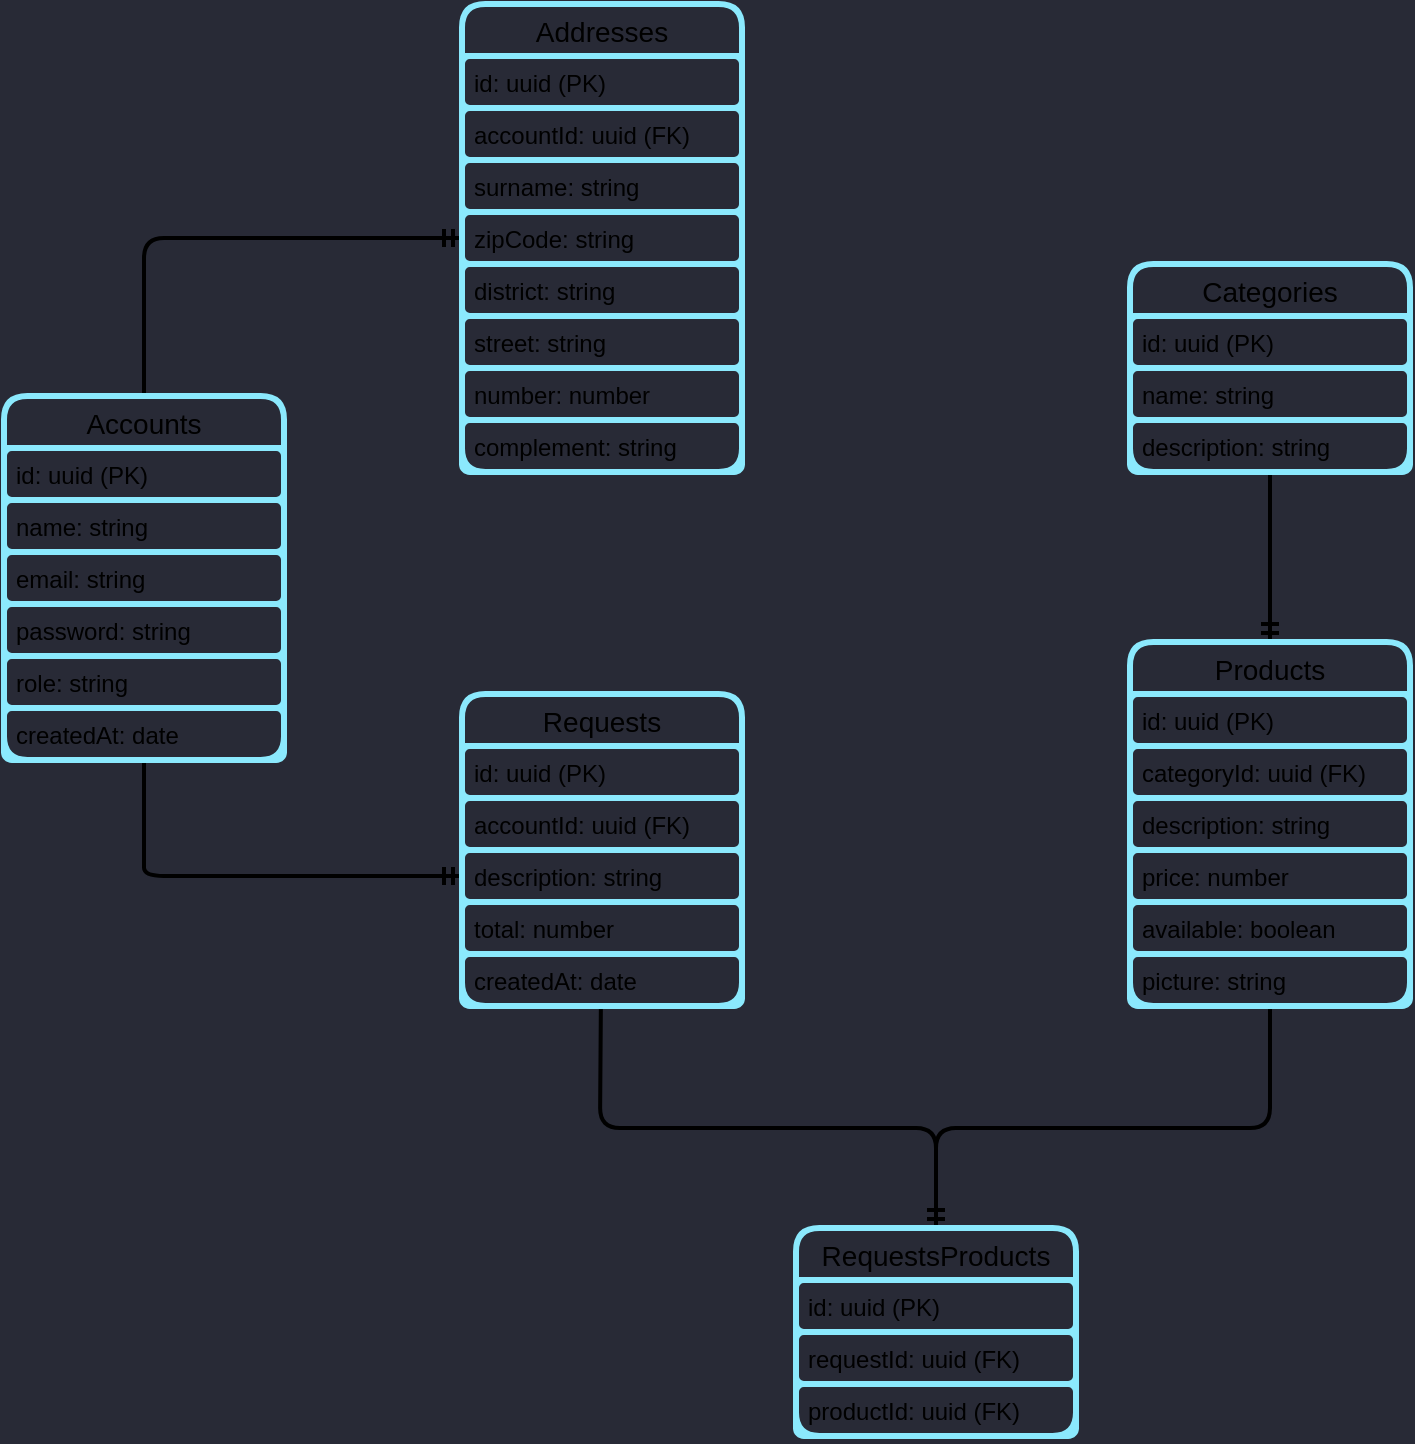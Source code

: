 <mxfile pages="1">
    <diagram id="xk0LYboaFIT9QmwzVqD-" name="Page-1">
        <mxGraphModel dx="1862" dy="860" grid="0" gridSize="10" guides="1" tooltips="1" connect="1" arrows="1" fold="1" page="0" pageScale="1" pageWidth="827" pageHeight="1169" background="#282A36" math="0" shadow="0">
            <root>
                <mxCell id="0"/>
                <mxCell id="1" parent="0"/>
                <mxCell id="153" style="edgeStyle=orthogonalEdgeStyle;rounded=0;orthogonalLoop=1;jettySize=auto;html=1;exitX=0;exitY=0.5;exitDx=0;exitDy=0;entryX=1;entryY=0.5;entryDx=0;entryDy=0;fontSize=13;fontColor=#F8F8F2;strokeWidth=2;strokeColor=#BD93F9;" parent="1" edge="1">
                    <mxGeometry relative="1" as="geometry">
                        <mxPoint x="-102" y="213" as="targetPoint"/>
                    </mxGeometry>
                </mxCell>
                <mxCell id="154" style="edgeStyle=orthogonalEdgeStyle;rounded=0;orthogonalLoop=1;jettySize=auto;html=1;exitX=1;exitY=0.5;exitDx=0;exitDy=0;entryX=0;entryY=0.5;entryDx=0;entryDy=0;strokeColor=#BD93F9;strokeWidth=2;fontSize=13;fontColor=#F8F8F2;" parent="1" edge="1">
                    <mxGeometry relative="1" as="geometry">
                        <mxPoint x="94" y="213" as="sourcePoint"/>
                    </mxGeometry>
                </mxCell>
                <mxCell id="344" style="edgeStyle=none;html=1;entryX=0;entryY=0.5;entryDx=0;entryDy=0;fontSize=14;endArrow=ERmandOne;endFill=0;strokeWidth=2;" parent="1" source="315" target="341" edge="1">
                    <mxGeometry relative="1" as="geometry">
                        <Array as="points">
                            <mxPoint x="-479" y="41"/>
                            <mxPoint x="-479" y="58"/>
                        </Array>
                    </mxGeometry>
                </mxCell>
                <mxCell id="345" style="edgeStyle=none;html=1;entryX=0;entryY=0.5;entryDx=0;entryDy=0;fontSize=14;endArrow=ERmandOne;endFill=0;strokeWidth=2;" parent="1" source="315" target="325" edge="1">
                    <mxGeometry relative="1" as="geometry">
                        <Array as="points">
                            <mxPoint x="-479" y="-261"/>
                        </Array>
                    </mxGeometry>
                </mxCell>
                <mxCell id="315" value="Accounts" style="swimlane;fontStyle=0;childLayout=stackLayout;horizontal=1;startSize=26;fillColor=none;horizontalStack=0;resizeParent=1;resizeParentMax=0;resizeLast=0;collapsible=1;marginBottom=0;strokeColor=#8BE9FD;strokeWidth=3;rounded=1;fontSize=14;noLabel=0;connectable=1;allowArrows=1;expand=1;" parent="1" vertex="1">
                    <mxGeometry x="-549" y="-182" width="140" height="182" as="geometry"/>
                </mxCell>
                <mxCell id="316" value="id: uuid (PK)" style="text;strokeColor=#8BE9FD;fillColor=none;align=left;verticalAlign=top;spacingLeft=4;spacingRight=4;overflow=hidden;rotatable=0;points=[[0,0.5],[1,0.5]];portConstraint=eastwest;strokeWidth=3;rounded=1;noLabel=0;connectable=1;allowArrows=1;expand=1;" parent="315" vertex="1">
                    <mxGeometry y="26" width="140" height="26" as="geometry"/>
                </mxCell>
                <mxCell id="317" value="name: string " style="text;strokeColor=#8BE9FD;fillColor=none;align=left;verticalAlign=top;spacingLeft=4;spacingRight=4;overflow=hidden;rotatable=0;points=[[0,0.5],[1,0.5]];portConstraint=eastwest;strokeWidth=3;rounded=1;noLabel=0;connectable=1;allowArrows=1;expand=1;" parent="315" vertex="1">
                    <mxGeometry y="52" width="140" height="26" as="geometry"/>
                </mxCell>
                <mxCell id="318" value="email: string" style="text;strokeColor=#8BE9FD;fillColor=none;align=left;verticalAlign=top;spacingLeft=4;spacingRight=4;overflow=hidden;rotatable=0;points=[[0,0.5],[1,0.5]];portConstraint=eastwest;strokeWidth=3;rounded=1;noLabel=0;connectable=1;allowArrows=1;expand=1;" parent="315" vertex="1">
                    <mxGeometry y="78" width="140" height="26" as="geometry"/>
                </mxCell>
                <mxCell id="319" value="password: string" style="text;strokeColor=#8BE9FD;fillColor=none;align=left;verticalAlign=top;spacingLeft=4;spacingRight=4;overflow=hidden;rotatable=0;points=[[0,0.5],[1,0.5]];portConstraint=eastwest;strokeWidth=3;rounded=1;noLabel=0;connectable=1;allowArrows=1;expand=1;" parent="315" vertex="1">
                    <mxGeometry y="104" width="140" height="26" as="geometry"/>
                </mxCell>
                <mxCell id="320" value="role: string" style="text;strokeColor=#8BE9FD;fillColor=none;align=left;verticalAlign=top;spacingLeft=4;spacingRight=4;overflow=hidden;rotatable=0;points=[[0,0.5],[1,0.5]];portConstraint=eastwest;strokeWidth=3;rounded=1;noLabel=0;connectable=1;allowArrows=1;expand=1;" parent="315" vertex="1">
                    <mxGeometry y="130" width="140" height="26" as="geometry"/>
                </mxCell>
                <mxCell id="368" value="createdAt: date" style="text;strokeColor=#8BE9FD;fillColor=none;align=left;verticalAlign=top;spacingLeft=4;spacingRight=4;overflow=hidden;rotatable=0;points=[[0,0.5],[1,0.5]];portConstraint=eastwest;strokeWidth=3;rounded=1;noLabel=0;connectable=1;allowArrows=1;expand=1;" parent="315" vertex="1">
                    <mxGeometry y="156" width="140" height="26" as="geometry"/>
                </mxCell>
                <mxCell id="321" value="Addresses" style="swimlane;fontStyle=0;childLayout=stackLayout;horizontal=1;startSize=26;fillColor=none;horizontalStack=0;resizeParent=1;resizeParentMax=0;resizeLast=0;collapsible=1;marginBottom=0;strokeColor=#8BE9FD;strokeWidth=3;rounded=1;fontSize=14;noLabel=0;connectable=1;allowArrows=1;expand=1;" parent="1" vertex="1">
                    <mxGeometry x="-320" y="-378" width="140" height="234" as="geometry"/>
                </mxCell>
                <mxCell id="322" value="id: uuid (PK)" style="text;strokeColor=#8BE9FD;fillColor=none;align=left;verticalAlign=top;spacingLeft=4;spacingRight=4;overflow=hidden;rotatable=0;points=[[0,0.5],[1,0.5]];portConstraint=eastwest;strokeWidth=3;rounded=1;noLabel=0;connectable=1;allowArrows=1;expand=1;" parent="321" vertex="1">
                    <mxGeometry y="26" width="140" height="26" as="geometry"/>
                </mxCell>
                <mxCell id="323" value="accountId: uuid (FK)" style="text;strokeColor=#8BE9FD;fillColor=none;align=left;verticalAlign=top;spacingLeft=4;spacingRight=4;overflow=hidden;rotatable=0;points=[[0,0.5],[1,0.5]];portConstraint=eastwest;strokeWidth=3;rounded=1;noLabel=0;connectable=1;allowArrows=1;expand=1;" parent="321" vertex="1">
                    <mxGeometry y="52" width="140" height="26" as="geometry"/>
                </mxCell>
                <mxCell id="324" value="surname: string" style="text;strokeColor=#8BE9FD;fillColor=none;align=left;verticalAlign=top;spacingLeft=4;spacingRight=4;overflow=hidden;rotatable=0;points=[[0,0.5],[1,0.5]];portConstraint=eastwest;strokeWidth=3;rounded=1;noLabel=0;connectable=1;allowArrows=1;expand=1;" parent="321" vertex="1">
                    <mxGeometry y="78" width="140" height="26" as="geometry"/>
                </mxCell>
                <mxCell id="325" value="zipCode: string" style="text;strokeColor=#8BE9FD;fillColor=none;align=left;verticalAlign=top;spacingLeft=4;spacingRight=4;overflow=hidden;rotatable=0;points=[[0,0.5],[1,0.5]];portConstraint=eastwest;strokeWidth=3;rounded=1;noLabel=0;connectable=1;allowArrows=1;expand=1;" parent="321" vertex="1">
                    <mxGeometry y="104" width="140" height="26" as="geometry"/>
                </mxCell>
                <mxCell id="326" value="district: string" style="text;strokeColor=#8BE9FD;fillColor=none;align=left;verticalAlign=top;spacingLeft=4;spacingRight=4;overflow=hidden;rotatable=0;points=[[0,0.5],[1,0.5]];portConstraint=eastwest;strokeWidth=3;rounded=1;noLabel=0;connectable=1;allowArrows=1;expand=1;" parent="321" vertex="1">
                    <mxGeometry y="130" width="140" height="26" as="geometry"/>
                </mxCell>
                <mxCell id="328" value="street: string" style="text;strokeColor=#8BE9FD;fillColor=none;align=left;verticalAlign=top;spacingLeft=4;spacingRight=4;overflow=hidden;rotatable=0;points=[[0,0.5],[1,0.5]];portConstraint=eastwest;strokeWidth=3;rounded=1;noLabel=0;connectable=1;allowArrows=1;expand=1;" parent="321" vertex="1">
                    <mxGeometry y="156" width="140" height="26" as="geometry"/>
                </mxCell>
                <mxCell id="329" value="number: number" style="text;strokeColor=#8BE9FD;fillColor=none;align=left;verticalAlign=top;spacingLeft=4;spacingRight=4;overflow=hidden;rotatable=0;points=[[0,0.5],[1,0.5]];portConstraint=eastwest;strokeWidth=3;rounded=1;noLabel=0;connectable=1;allowArrows=1;expand=1;" parent="321" vertex="1">
                    <mxGeometry y="182" width="140" height="26" as="geometry"/>
                </mxCell>
                <mxCell id="330" value="complement: string" style="text;strokeColor=#8BE9FD;fillColor=none;align=left;verticalAlign=top;spacingLeft=4;spacingRight=4;overflow=hidden;rotatable=0;points=[[0,0.5],[1,0.5]];portConstraint=eastwest;strokeWidth=3;rounded=1;noLabel=0;connectable=1;allowArrows=1;expand=1;" parent="321" vertex="1">
                    <mxGeometry y="208" width="140" height="26" as="geometry"/>
                </mxCell>
                <mxCell id="366" style="edgeStyle=none;html=1;entryX=0.5;entryY=0;entryDx=0;entryDy=0;fontSize=14;endArrow=ERmandOne;endFill=0;strokeWidth=2;" parent="1" source="338" target="361" edge="1">
                    <mxGeometry relative="1" as="geometry">
                        <Array as="points">
                            <mxPoint x="-251" y="184"/>
                            <mxPoint x="-83" y="184"/>
                        </Array>
                    </mxGeometry>
                </mxCell>
                <mxCell id="338" value="Requests" style="swimlane;fontStyle=0;childLayout=stackLayout;horizontal=1;startSize=26;fillColor=none;horizontalStack=0;resizeParent=1;resizeParentMax=0;resizeLast=0;collapsible=1;marginBottom=0;strokeColor=#8BE9FD;strokeWidth=3;rounded=1;fontSize=14;noLabel=0;connectable=1;allowArrows=1;expand=1;" parent="1" vertex="1">
                    <mxGeometry x="-320" y="-33" width="140" height="156" as="geometry"/>
                </mxCell>
                <mxCell id="339" value="id: uuid (PK)" style="text;strokeColor=#8BE9FD;fillColor=none;align=left;verticalAlign=top;spacingLeft=4;spacingRight=4;overflow=hidden;rotatable=0;points=[[0,0.5],[1,0.5]];portConstraint=eastwest;strokeWidth=3;rounded=1;noLabel=0;connectable=1;allowArrows=1;expand=1;" parent="338" vertex="1">
                    <mxGeometry y="26" width="140" height="26" as="geometry"/>
                </mxCell>
                <mxCell id="340" value="accountId: uuid (FK)" style="text;strokeColor=#8BE9FD;fillColor=none;align=left;verticalAlign=top;spacingLeft=4;spacingRight=4;overflow=hidden;rotatable=0;points=[[0,0.5],[1,0.5]];portConstraint=eastwest;strokeWidth=3;rounded=1;noLabel=0;connectable=1;allowArrows=1;expand=1;" parent="338" vertex="1">
                    <mxGeometry y="52" width="140" height="26" as="geometry"/>
                </mxCell>
                <mxCell id="341" value="description: string" style="text;strokeColor=#8BE9FD;fillColor=none;align=left;verticalAlign=top;spacingLeft=4;spacingRight=4;overflow=hidden;rotatable=0;points=[[0,0.5],[1,0.5]];portConstraint=eastwest;strokeWidth=3;rounded=1;noLabel=0;connectable=1;allowArrows=1;expand=1;" parent="338" vertex="1">
                    <mxGeometry y="78" width="140" height="26" as="geometry"/>
                </mxCell>
                <mxCell id="342" value="total: number" style="text;strokeColor=#8BE9FD;fillColor=none;align=left;verticalAlign=top;spacingLeft=4;spacingRight=4;overflow=hidden;rotatable=0;points=[[0,0.5],[1,0.5]];portConstraint=eastwest;strokeWidth=3;rounded=1;noLabel=0;connectable=1;allowArrows=1;expand=1;" parent="338" vertex="1">
                    <mxGeometry y="104" width="140" height="26" as="geometry"/>
                </mxCell>
                <mxCell id="343" value="createdAt: date" style="text;strokeColor=#8BE9FD;fillColor=none;align=left;verticalAlign=top;spacingLeft=4;spacingRight=4;overflow=hidden;rotatable=0;points=[[0,0.5],[1,0.5]];portConstraint=eastwest;strokeWidth=3;rounded=1;noLabel=0;connectable=1;allowArrows=1;expand=1;" parent="338" vertex="1">
                    <mxGeometry y="130" width="140" height="26" as="geometry"/>
                </mxCell>
                <mxCell id="360" style="edgeStyle=none;html=1;entryX=0.5;entryY=0;entryDx=0;entryDy=0;fontSize=14;endArrow=ERmandOne;endFill=0;strokeWidth=2;" parent="1" source="346" target="353" edge="1">
                    <mxGeometry relative="1" as="geometry"/>
                </mxCell>
                <mxCell id="346" value="Categories" style="swimlane;fontStyle=0;childLayout=stackLayout;horizontal=1;startSize=26;fillColor=none;horizontalStack=0;resizeParent=1;resizeParentMax=0;resizeLast=0;collapsible=1;marginBottom=0;strokeColor=#8BE9FD;strokeWidth=3;rounded=1;fontSize=14;noLabel=0;connectable=1;allowArrows=1;expand=1;" parent="1" vertex="1">
                    <mxGeometry x="14" y="-248" width="140" height="104" as="geometry"/>
                </mxCell>
                <mxCell id="347" value="id: uuid (PK)" style="text;strokeColor=#8BE9FD;fillColor=none;align=left;verticalAlign=top;spacingLeft=4;spacingRight=4;overflow=hidden;rotatable=0;points=[[0,0.5],[1,0.5]];portConstraint=eastwest;strokeWidth=3;rounded=1;noLabel=0;connectable=1;allowArrows=1;expand=1;" parent="346" vertex="1">
                    <mxGeometry y="26" width="140" height="26" as="geometry"/>
                </mxCell>
                <mxCell id="348" value="name: string" style="text;strokeColor=#8BE9FD;fillColor=none;align=left;verticalAlign=top;spacingLeft=4;spacingRight=4;overflow=hidden;rotatable=0;points=[[0,0.5],[1,0.5]];portConstraint=eastwest;strokeWidth=3;rounded=1;noLabel=0;connectable=1;allowArrows=1;expand=1;" parent="346" vertex="1">
                    <mxGeometry y="52" width="140" height="26" as="geometry"/>
                </mxCell>
                <mxCell id="349" value="description: string" style="text;strokeColor=#8BE9FD;fillColor=none;align=left;verticalAlign=top;spacingLeft=4;spacingRight=4;overflow=hidden;rotatable=0;points=[[0,0.5],[1,0.5]];portConstraint=eastwest;strokeWidth=3;rounded=1;noLabel=0;connectable=1;allowArrows=1;expand=1;" parent="346" vertex="1">
                    <mxGeometry y="78" width="140" height="26" as="geometry"/>
                </mxCell>
                <mxCell id="365" style="edgeStyle=none;html=1;entryX=0.5;entryY=0;entryDx=0;entryDy=0;fontSize=14;endArrow=ERmandOne;endFill=0;strokeWidth=2;" parent="1" source="353" target="361" edge="1">
                    <mxGeometry relative="1" as="geometry">
                        <Array as="points">
                            <mxPoint x="84" y="184"/>
                            <mxPoint x="-83" y="184"/>
                        </Array>
                    </mxGeometry>
                </mxCell>
                <mxCell id="353" value="Products" style="swimlane;fontStyle=0;childLayout=stackLayout;horizontal=1;startSize=26;fillColor=none;horizontalStack=0;resizeParent=1;resizeParentMax=0;resizeLast=0;collapsible=1;marginBottom=0;strokeColor=#8BE9FD;strokeWidth=3;rounded=1;fontSize=14;noLabel=0;connectable=1;allowArrows=1;expand=1;" parent="1" vertex="1">
                    <mxGeometry x="14" y="-59" width="140" height="182" as="geometry"/>
                </mxCell>
                <mxCell id="354" value="id: uuid (PK)" style="text;strokeColor=#8BE9FD;fillColor=none;align=left;verticalAlign=top;spacingLeft=4;spacingRight=4;overflow=hidden;rotatable=0;points=[[0,0.5],[1,0.5]];portConstraint=eastwest;strokeWidth=3;rounded=1;noLabel=0;connectable=1;allowArrows=1;expand=1;" parent="353" vertex="1">
                    <mxGeometry y="26" width="140" height="26" as="geometry"/>
                </mxCell>
                <mxCell id="355" value="categoryId: uuid (FK)" style="text;strokeColor=#8BE9FD;fillColor=none;align=left;verticalAlign=top;spacingLeft=4;spacingRight=4;overflow=hidden;rotatable=0;points=[[0,0.5],[1,0.5]];portConstraint=eastwest;strokeWidth=3;rounded=1;noLabel=0;connectable=1;allowArrows=1;expand=1;" parent="353" vertex="1">
                    <mxGeometry y="52" width="140" height="26" as="geometry"/>
                </mxCell>
                <mxCell id="356" value="description: string" style="text;strokeColor=#8BE9FD;fillColor=none;align=left;verticalAlign=top;spacingLeft=4;spacingRight=4;overflow=hidden;rotatable=0;points=[[0,0.5],[1,0.5]];portConstraint=eastwest;strokeWidth=3;rounded=1;noLabel=0;connectable=1;allowArrows=1;expand=1;" parent="353" vertex="1">
                    <mxGeometry y="78" width="140" height="26" as="geometry"/>
                </mxCell>
                <mxCell id="357" value="price: number" style="text;strokeColor=#8BE9FD;fillColor=none;align=left;verticalAlign=top;spacingLeft=4;spacingRight=4;overflow=hidden;rotatable=0;points=[[0,0.5],[1,0.5]];portConstraint=eastwest;strokeWidth=3;rounded=1;noLabel=0;connectable=1;allowArrows=1;expand=1;" parent="353" vertex="1">
                    <mxGeometry y="104" width="140" height="26" as="geometry"/>
                </mxCell>
                <mxCell id="358" value="available: boolean" style="text;strokeColor=#8BE9FD;fillColor=none;align=left;verticalAlign=top;spacingLeft=4;spacingRight=4;overflow=hidden;rotatable=0;points=[[0,0.5],[1,0.5]];portConstraint=eastwest;strokeWidth=3;rounded=1;noLabel=0;connectable=1;allowArrows=1;expand=1;" parent="353" vertex="1">
                    <mxGeometry y="130" width="140" height="26" as="geometry"/>
                </mxCell>
                <mxCell id="359" value="picture: string" style="text;strokeColor=#8BE9FD;fillColor=none;align=left;verticalAlign=top;spacingLeft=4;spacingRight=4;overflow=hidden;rotatable=0;points=[[0,0.5],[1,0.5]];portConstraint=eastwest;strokeWidth=3;rounded=1;noLabel=0;connectable=1;allowArrows=1;expand=1;" parent="353" vertex="1">
                    <mxGeometry y="156" width="140" height="26" as="geometry"/>
                </mxCell>
                <mxCell id="361" value="RequestsProducts" style="swimlane;fontStyle=0;childLayout=stackLayout;horizontal=1;startSize=26;fillColor=none;horizontalStack=0;resizeParent=1;resizeParentMax=0;resizeLast=0;collapsible=1;marginBottom=0;strokeColor=#8BE9FD;strokeWidth=3;rounded=1;fontSize=14;noLabel=0;connectable=1;allowArrows=1;expand=1;" parent="1" vertex="1">
                    <mxGeometry x="-153" y="234" width="140" height="104" as="geometry"/>
                </mxCell>
                <mxCell id="362" value="id: uuid (PK)" style="text;strokeColor=#8BE9FD;fillColor=none;align=left;verticalAlign=top;spacingLeft=4;spacingRight=4;overflow=hidden;rotatable=0;points=[[0,0.5],[1,0.5]];portConstraint=eastwest;strokeWidth=3;rounded=1;noLabel=0;connectable=1;allowArrows=1;expand=1;" parent="361" vertex="1">
                    <mxGeometry y="26" width="140" height="26" as="geometry"/>
                </mxCell>
                <mxCell id="363" value="requestId: uuid (FK)" style="text;strokeColor=#8BE9FD;fillColor=none;align=left;verticalAlign=top;spacingLeft=4;spacingRight=4;overflow=hidden;rotatable=0;points=[[0,0.5],[1,0.5]];portConstraint=eastwest;strokeWidth=3;rounded=1;noLabel=0;connectable=1;allowArrows=1;expand=1;" parent="361" vertex="1">
                    <mxGeometry y="52" width="140" height="26" as="geometry"/>
                </mxCell>
                <mxCell id="364" value="productId: uuid (FK)" style="text;strokeColor=#8BE9FD;fillColor=none;align=left;verticalAlign=top;spacingLeft=4;spacingRight=4;overflow=hidden;rotatable=0;points=[[0,0.5],[1,0.5]];portConstraint=eastwest;strokeWidth=3;rounded=1;noLabel=0;connectable=1;allowArrows=1;expand=1;" parent="361" vertex="1">
                    <mxGeometry y="78" width="140" height="26" as="geometry"/>
                </mxCell>
            </root>
        </mxGraphModel>
    </diagram>
</mxfile>
